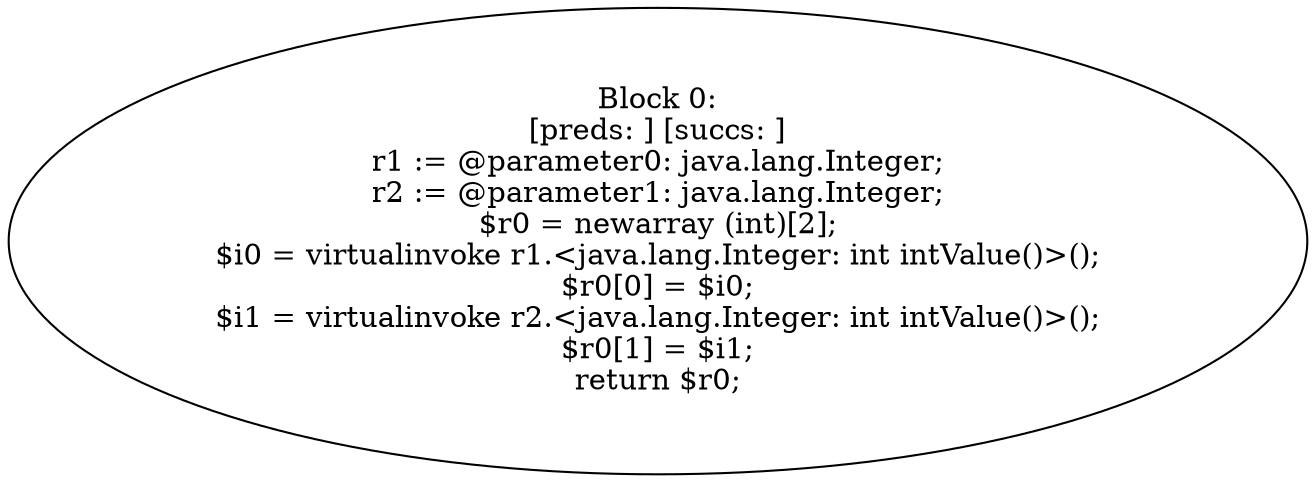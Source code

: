 digraph "unitGraph" {
    "Block 0:
[preds: ] [succs: ]
r1 := @parameter0: java.lang.Integer;
r2 := @parameter1: java.lang.Integer;
$r0 = newarray (int)[2];
$i0 = virtualinvoke r1.<java.lang.Integer: int intValue()>();
$r0[0] = $i0;
$i1 = virtualinvoke r2.<java.lang.Integer: int intValue()>();
$r0[1] = $i1;
return $r0;
"
}
